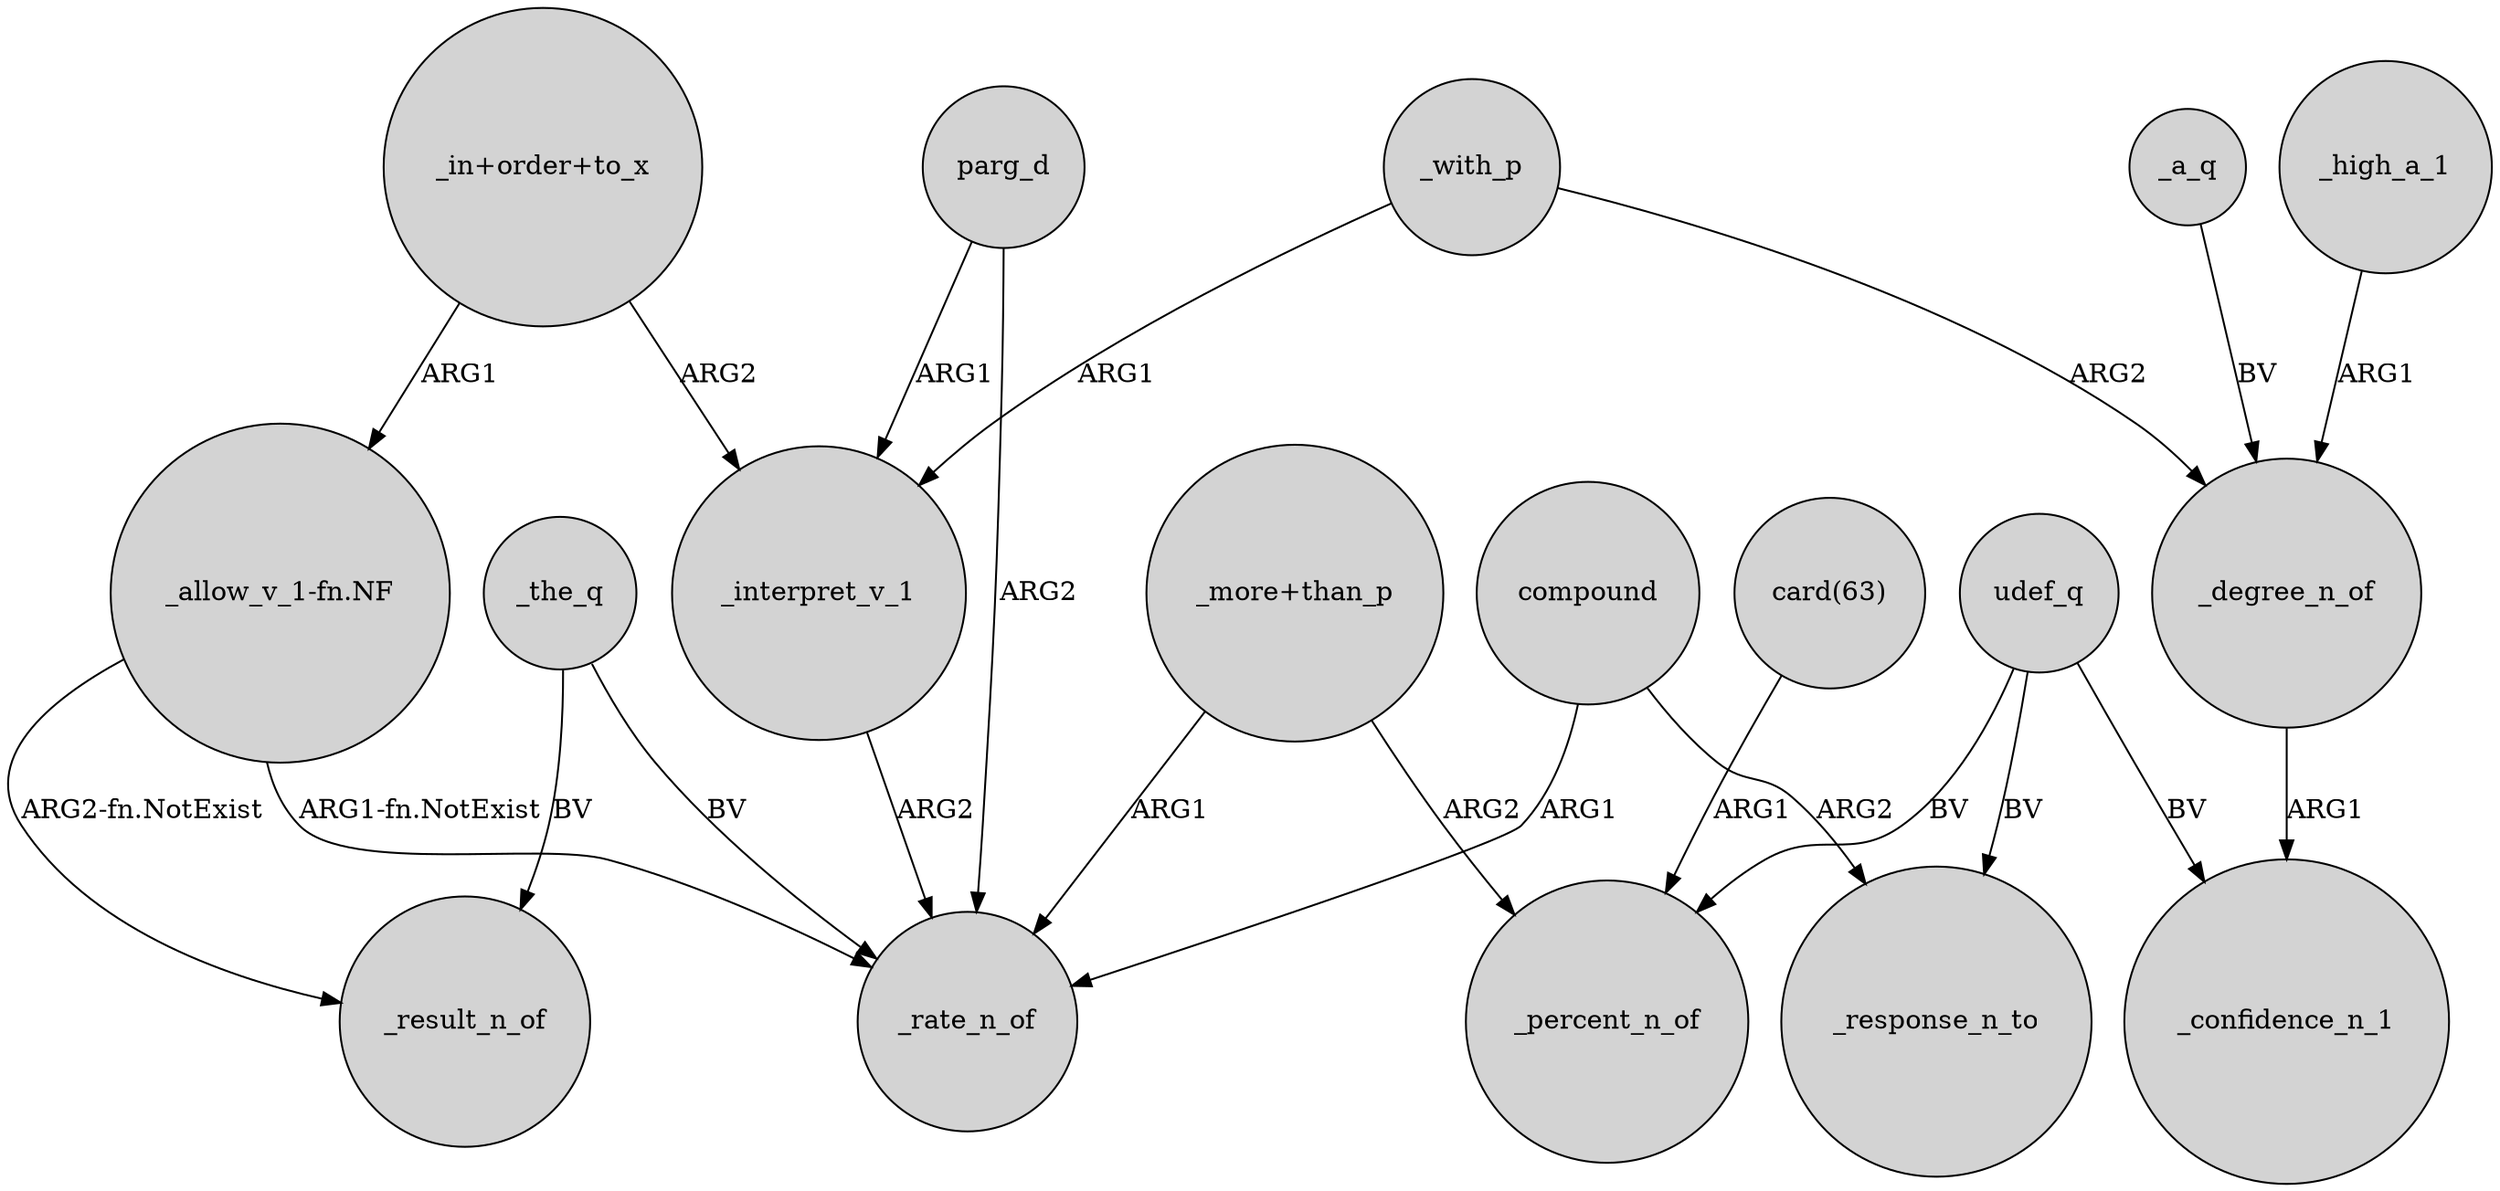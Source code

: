 digraph {
	node [shape=circle style=filled]
	parg_d -> _interpret_v_1 [label=ARG1]
	_high_a_1 -> _degree_n_of [label=ARG1]
	"_more+than_p" -> _rate_n_of [label=ARG1]
	"_in+order+to_x" -> "_allow_v_1-fn.NF" [label=ARG1]
	_the_q -> _result_n_of [label=BV]
	compound -> _rate_n_of [label=ARG1]
	_a_q -> _degree_n_of [label=BV]
	_degree_n_of -> _confidence_n_1 [label=ARG1]
	_the_q -> _rate_n_of [label=BV]
	_with_p -> _degree_n_of [label=ARG2]
	"_more+than_p" -> _percent_n_of [label=ARG2]
	"_in+order+to_x" -> _interpret_v_1 [label=ARG2]
	udef_q -> _confidence_n_1 [label=BV]
	"_allow_v_1-fn.NF" -> _result_n_of [label="ARG2-fn.NotExist"]
	_with_p -> _interpret_v_1 [label=ARG1]
	compound -> _response_n_to [label=ARG2]
	udef_q -> _percent_n_of [label=BV]
	"_allow_v_1-fn.NF" -> _rate_n_of [label="ARG1-fn.NotExist"]
	"card(63)" -> _percent_n_of [label=ARG1]
	parg_d -> _rate_n_of [label=ARG2]
	udef_q -> _response_n_to [label=BV]
	_interpret_v_1 -> _rate_n_of [label=ARG2]
}
